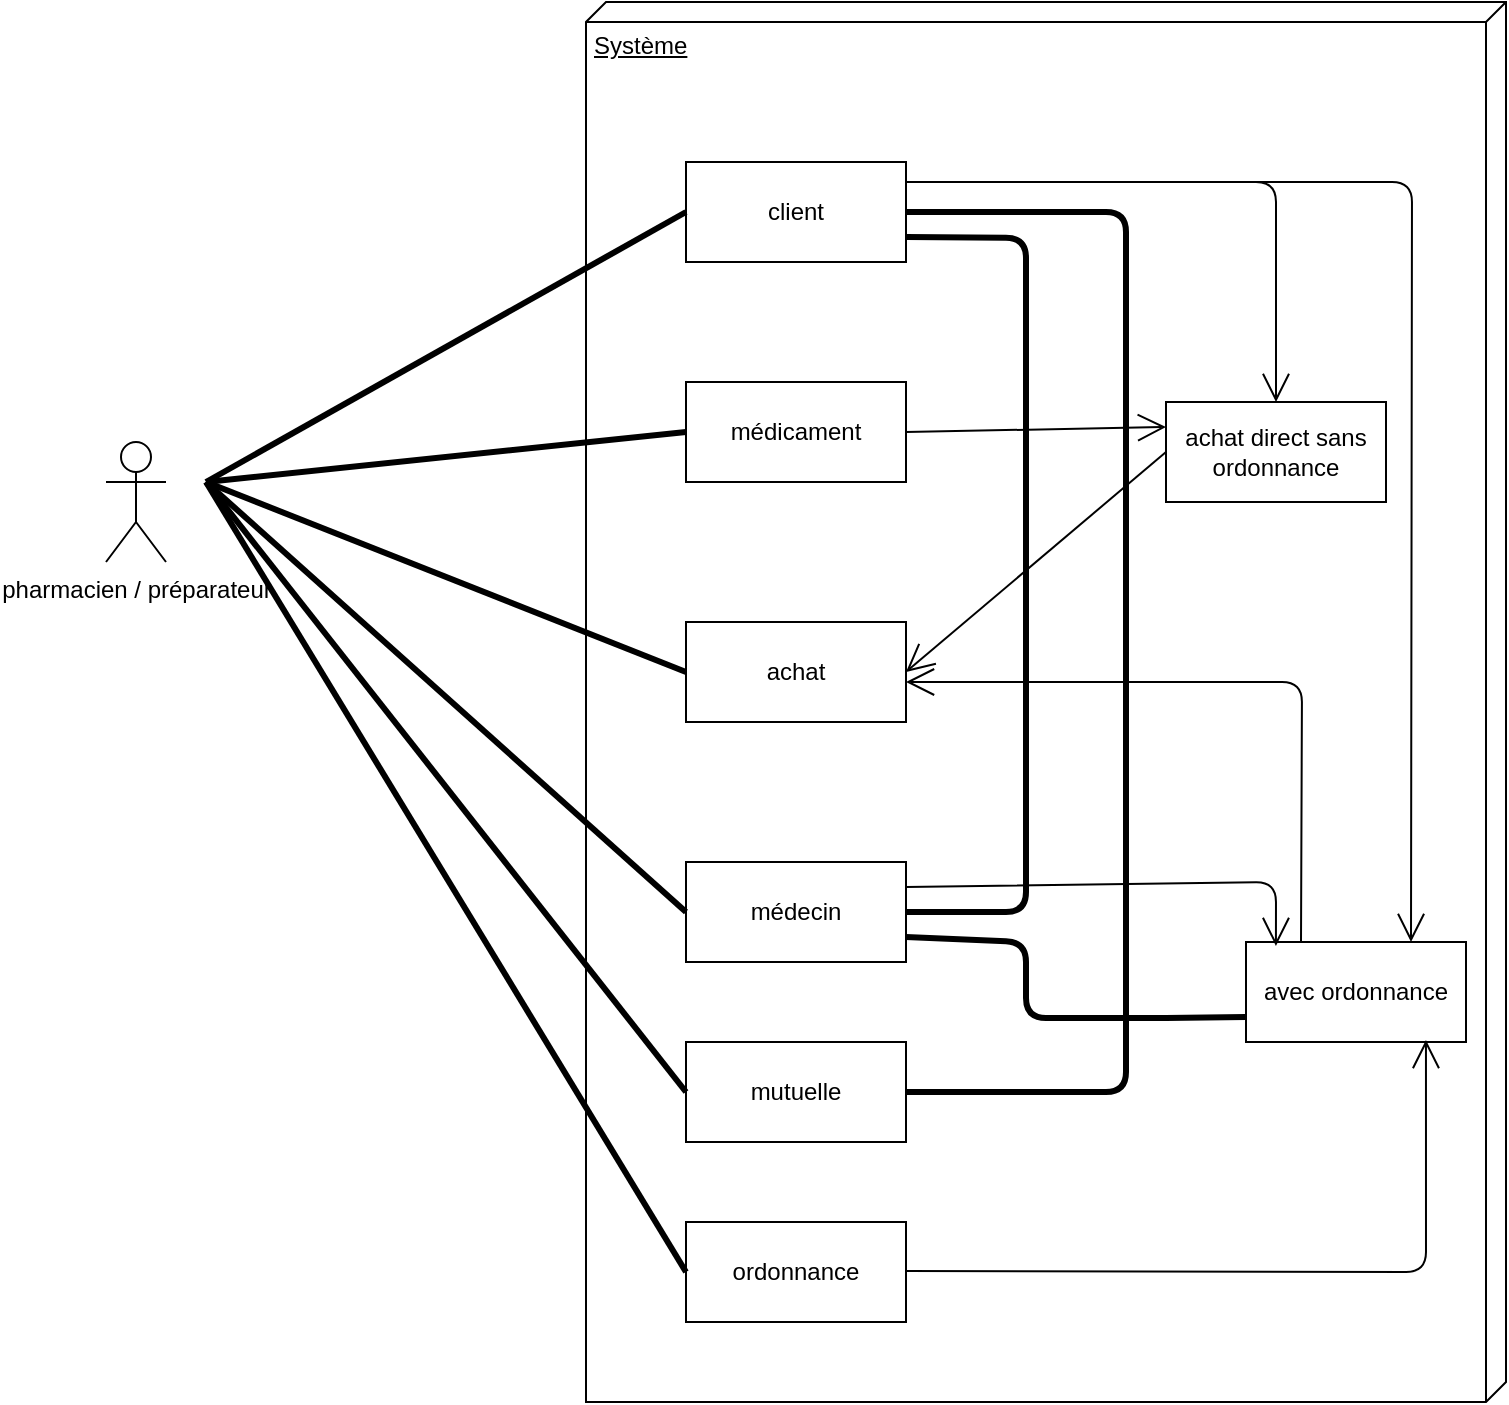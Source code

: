 <mxfile>
    <diagram id="mUj4hxTXFprnxo-0_riX" name="Page-1">
        <mxGraphModel dx="1326" dy="779" grid="1" gridSize="10" guides="1" tooltips="1" connect="1" arrows="1" fold="1" page="1" pageScale="1" pageWidth="850" pageHeight="1100" math="0" shadow="0">
            <root>
                <mxCell id="0"/>
                <mxCell id="1" parent="0"/>
                <mxCell id="30" value="Système" style="verticalAlign=top;align=left;spacingTop=8;spacingLeft=2;spacingRight=12;shape=cube;size=10;direction=south;fontStyle=4;html=1;whiteSpace=wrap;" parent="1" vertex="1">
                    <mxGeometry x="330" y="30" width="460" height="700" as="geometry"/>
                </mxCell>
                <mxCell id="2" value="pharmacien / préparateur" style="shape=umlActor;verticalLabelPosition=bottom;verticalAlign=top;html=1;" parent="1" vertex="1">
                    <mxGeometry x="90" y="250" width="30" height="60" as="geometry"/>
                </mxCell>
                <mxCell id="4" value="client" style="html=1;whiteSpace=wrap;" parent="1" vertex="1">
                    <mxGeometry x="380" y="110" width="110" height="50" as="geometry"/>
                </mxCell>
                <mxCell id="5" value="médicament" style="html=1;whiteSpace=wrap;" parent="1" vertex="1">
                    <mxGeometry x="380" y="220" width="110" height="50" as="geometry"/>
                </mxCell>
                <mxCell id="6" value="achat" style="html=1;whiteSpace=wrap;" parent="1" vertex="1">
                    <mxGeometry x="380" y="340" width="110" height="50" as="geometry"/>
                </mxCell>
                <mxCell id="7" value="médecin" style="html=1;whiteSpace=wrap;" parent="1" vertex="1">
                    <mxGeometry x="380" y="460" width="110" height="50" as="geometry"/>
                </mxCell>
                <mxCell id="10" value="" style="endArrow=none;startArrow=none;endFill=0;startFill=0;endSize=8;html=1;verticalAlign=bottom;labelBackgroundColor=none;strokeWidth=3;entryX=0;entryY=0.5;entryDx=0;entryDy=0;" parent="1" target="4" edge="1">
                    <mxGeometry width="160" relative="1" as="geometry">
                        <mxPoint x="140" y="270" as="sourcePoint"/>
                        <mxPoint x="220" y="190" as="targetPoint"/>
                    </mxGeometry>
                </mxCell>
                <mxCell id="11" value="" style="endArrow=none;startArrow=none;endFill=0;startFill=0;endSize=8;html=1;verticalAlign=bottom;labelBackgroundColor=none;strokeWidth=3;entryX=0;entryY=0.5;entryDx=0;entryDy=0;entryPerimeter=0;" parent="1" target="6" edge="1">
                    <mxGeometry width="160" relative="1" as="geometry">
                        <mxPoint x="140" y="270" as="sourcePoint"/>
                        <mxPoint x="500" y="400" as="targetPoint"/>
                    </mxGeometry>
                </mxCell>
                <mxCell id="12" value="" style="endArrow=none;startArrow=none;endFill=0;startFill=0;endSize=8;html=1;verticalAlign=bottom;labelBackgroundColor=none;strokeWidth=3;entryX=0;entryY=0.5;entryDx=0;entryDy=0;" parent="1" target="5" edge="1">
                    <mxGeometry width="160" relative="1" as="geometry">
                        <mxPoint x="140" y="270" as="sourcePoint"/>
                        <mxPoint x="300" y="270" as="targetPoint"/>
                    </mxGeometry>
                </mxCell>
                <mxCell id="13" value="" style="endArrow=none;startArrow=none;endFill=0;startFill=0;endSize=8;html=1;verticalAlign=bottom;labelBackgroundColor=none;strokeWidth=3;entryX=0;entryY=0.5;entryDx=0;entryDy=0;" parent="1" target="7" edge="1">
                    <mxGeometry width="160" relative="1" as="geometry">
                        <mxPoint x="140" y="270" as="sourcePoint"/>
                        <mxPoint x="500" y="400" as="targetPoint"/>
                    </mxGeometry>
                </mxCell>
                <mxCell id="15" value="avec ordonnance" style="html=1;whiteSpace=wrap;" parent="1" vertex="1">
                    <mxGeometry x="660" y="500" width="110" height="50" as="geometry"/>
                </mxCell>
                <mxCell id="16" value="achat direct sans ordonnance" style="html=1;whiteSpace=wrap;" parent="1" vertex="1">
                    <mxGeometry x="620" y="230" width="110" height="50" as="geometry"/>
                </mxCell>
                <mxCell id="17" value="" style="endArrow=open;endFill=1;endSize=12;html=1;exitX=0.25;exitY=0;exitDx=0;exitDy=0;" parent="1" source="15" edge="1">
                    <mxGeometry width="160" relative="1" as="geometry">
                        <mxPoint x="340" y="400" as="sourcePoint"/>
                        <mxPoint x="490" y="370" as="targetPoint"/>
                        <Array as="points">
                            <mxPoint x="688" y="370"/>
                        </Array>
                    </mxGeometry>
                </mxCell>
                <mxCell id="18" value="" style="endArrow=open;endFill=1;endSize=12;html=1;entryX=1;entryY=0.5;entryDx=0;entryDy=0;exitX=0;exitY=0.5;exitDx=0;exitDy=0;" parent="1" source="16" target="6" edge="1">
                    <mxGeometry width="160" relative="1" as="geometry">
                        <mxPoint x="340" y="400" as="sourcePoint"/>
                        <mxPoint x="500" y="400" as="targetPoint"/>
                    </mxGeometry>
                </mxCell>
                <mxCell id="22" value="mutuelle" style="html=1;whiteSpace=wrap;" parent="1" vertex="1">
                    <mxGeometry x="380" y="550" width="110" height="50" as="geometry"/>
                </mxCell>
                <mxCell id="26" value="" style="endArrow=none;startArrow=none;endFill=0;startFill=0;endSize=8;html=1;verticalAlign=bottom;labelBackgroundColor=none;strokeWidth=3;entryX=0;entryY=0.5;entryDx=0;entryDy=0;" parent="1" target="22" edge="1">
                    <mxGeometry width="160" relative="1" as="geometry">
                        <mxPoint x="140" y="270" as="sourcePoint"/>
                        <mxPoint x="400" y="545" as="targetPoint"/>
                    </mxGeometry>
                </mxCell>
                <mxCell id="31" value="ordonnance" style="html=1;whiteSpace=wrap;" parent="1" vertex="1">
                    <mxGeometry x="380" y="640" width="110" height="50" as="geometry"/>
                </mxCell>
                <mxCell id="32" value="" style="endArrow=none;startArrow=none;endFill=0;startFill=0;endSize=8;html=1;verticalAlign=bottom;labelBackgroundColor=none;strokeWidth=3;entryX=0;entryY=0.5;entryDx=0;entryDy=0;" parent="1" target="31" edge="1">
                    <mxGeometry width="160" relative="1" as="geometry">
                        <mxPoint x="140" y="270" as="sourcePoint"/>
                        <mxPoint x="410" y="685" as="targetPoint"/>
                    </mxGeometry>
                </mxCell>
                <mxCell id="43" value="" style="endArrow=none;startArrow=none;endFill=0;startFill=0;endSize=8;html=1;verticalAlign=bottom;labelBackgroundColor=none;strokeWidth=3;exitX=1;exitY=0.75;exitDx=0;exitDy=0;entryX=1;entryY=0.5;entryDx=0;entryDy=0;" parent="1" source="4" target="7" edge="1">
                    <mxGeometry width="160" relative="1" as="geometry">
                        <mxPoint x="350" y="380" as="sourcePoint"/>
                        <mxPoint x="510" y="380" as="targetPoint"/>
                        <Array as="points">
                            <mxPoint x="550" y="148"/>
                            <mxPoint x="550" y="485"/>
                        </Array>
                    </mxGeometry>
                </mxCell>
                <mxCell id="44" value="" style="endArrow=none;startArrow=none;endFill=0;startFill=0;endSize=8;html=1;verticalAlign=bottom;labelBackgroundColor=none;strokeWidth=3;exitX=1;exitY=0.5;exitDx=0;exitDy=0;entryX=1;entryY=0.5;entryDx=0;entryDy=0;" parent="1" source="4" target="22" edge="1">
                    <mxGeometry width="160" relative="1" as="geometry">
                        <mxPoint x="500" y="158" as="sourcePoint"/>
                        <mxPoint x="500" y="495" as="targetPoint"/>
                        <Array as="points">
                            <mxPoint x="600" y="135"/>
                            <mxPoint x="600" y="575"/>
                        </Array>
                    </mxGeometry>
                </mxCell>
                <mxCell id="45" value="" style="endArrow=none;startArrow=none;endFill=0;startFill=0;endSize=8;html=1;verticalAlign=bottom;labelBackgroundColor=none;strokeWidth=3;exitX=1;exitY=0.75;exitDx=0;exitDy=0;entryX=0;entryY=0.75;entryDx=0;entryDy=0;" parent="1" source="7" target="15" edge="1">
                    <mxGeometry width="160" relative="1" as="geometry">
                        <mxPoint x="500" y="524.5" as="sourcePoint"/>
                        <mxPoint x="660" y="524.5" as="targetPoint"/>
                        <Array as="points">
                            <mxPoint x="550" y="500"/>
                            <mxPoint x="550" y="538"/>
                            <mxPoint x="620" y="538"/>
                        </Array>
                    </mxGeometry>
                </mxCell>
                <mxCell id="46" value="" style="endArrow=open;endFill=1;endSize=12;html=1;entryX=0;entryY=0.25;entryDx=0;entryDy=0;exitX=1;exitY=0.5;exitDx=0;exitDy=0;" edge="1" parent="1" source="5" target="16">
                    <mxGeometry width="160" relative="1" as="geometry">
                        <mxPoint x="380" y="200" as="sourcePoint"/>
                        <mxPoint x="540" y="200" as="targetPoint"/>
                    </mxGeometry>
                </mxCell>
                <mxCell id="47" value="" style="endArrow=open;endFill=1;endSize=12;html=1;entryX=0.136;entryY=0.04;entryDx=0;entryDy=0;exitX=1;exitY=0.25;exitDx=0;exitDy=0;entryPerimeter=0;" edge="1" parent="1" source="7" target="15">
                    <mxGeometry width="160" relative="1" as="geometry">
                        <mxPoint x="490" y="460" as="sourcePoint"/>
                        <mxPoint x="650" y="460" as="targetPoint"/>
                        <Array as="points">
                            <mxPoint x="675" y="470"/>
                        </Array>
                    </mxGeometry>
                </mxCell>
                <mxCell id="48" value="" style="endArrow=open;endFill=1;endSize=12;html=1;entryX=0.75;entryY=0;entryDx=0;entryDy=0;" edge="1" parent="1" target="15">
                    <mxGeometry width="160" relative="1" as="geometry">
                        <mxPoint x="490" y="120" as="sourcePoint"/>
                        <mxPoint x="650" y="120" as="targetPoint"/>
                        <Array as="points">
                            <mxPoint x="743" y="120"/>
                        </Array>
                    </mxGeometry>
                </mxCell>
                <mxCell id="49" value="" style="endArrow=open;endFill=1;endSize=12;html=1;entryX=0.5;entryY=0;entryDx=0;entryDy=0;" edge="1" parent="1" target="16">
                    <mxGeometry width="160" relative="1" as="geometry">
                        <mxPoint x="510" y="120" as="sourcePoint"/>
                        <mxPoint x="670" y="120" as="targetPoint"/>
                        <Array as="points">
                            <mxPoint x="675" y="120"/>
                        </Array>
                    </mxGeometry>
                </mxCell>
                <mxCell id="50" value="" style="endArrow=open;endFill=1;endSize=12;html=1;entryX=0.818;entryY=0.98;entryDx=0;entryDy=0;entryPerimeter=0;" edge="1" parent="1" target="15">
                    <mxGeometry width="160" relative="1" as="geometry">
                        <mxPoint x="490" y="664.5" as="sourcePoint"/>
                        <mxPoint x="650" y="664.5" as="targetPoint"/>
                        <Array as="points">
                            <mxPoint x="750" y="665"/>
                        </Array>
                    </mxGeometry>
                </mxCell>
            </root>
        </mxGraphModel>
    </diagram>
</mxfile>